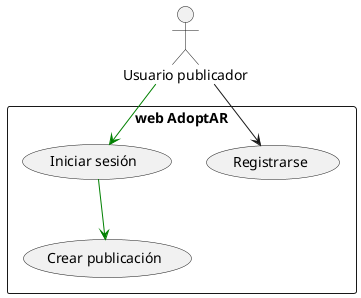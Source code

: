 @startuml caso de uso 1

'caso de uso 1 
'Usuario publicador (registrado y autenticado):
'Ver Registrarse o Iniciar sesión o Crear publicación

actor "Usuario publicador" as Publicador

rectangle "web AdoptAR" {
    
    (Registrarse) as Registrarse
    (Iniciar sesión) as IniciarSesion
    (Crear publicación) as CrearPublicacion
}

Publicador --> Registrarse
Publicador -[#green]-> IniciarSesion
IniciarSesion -[#green]-> CrearPublicacion

@enduml
